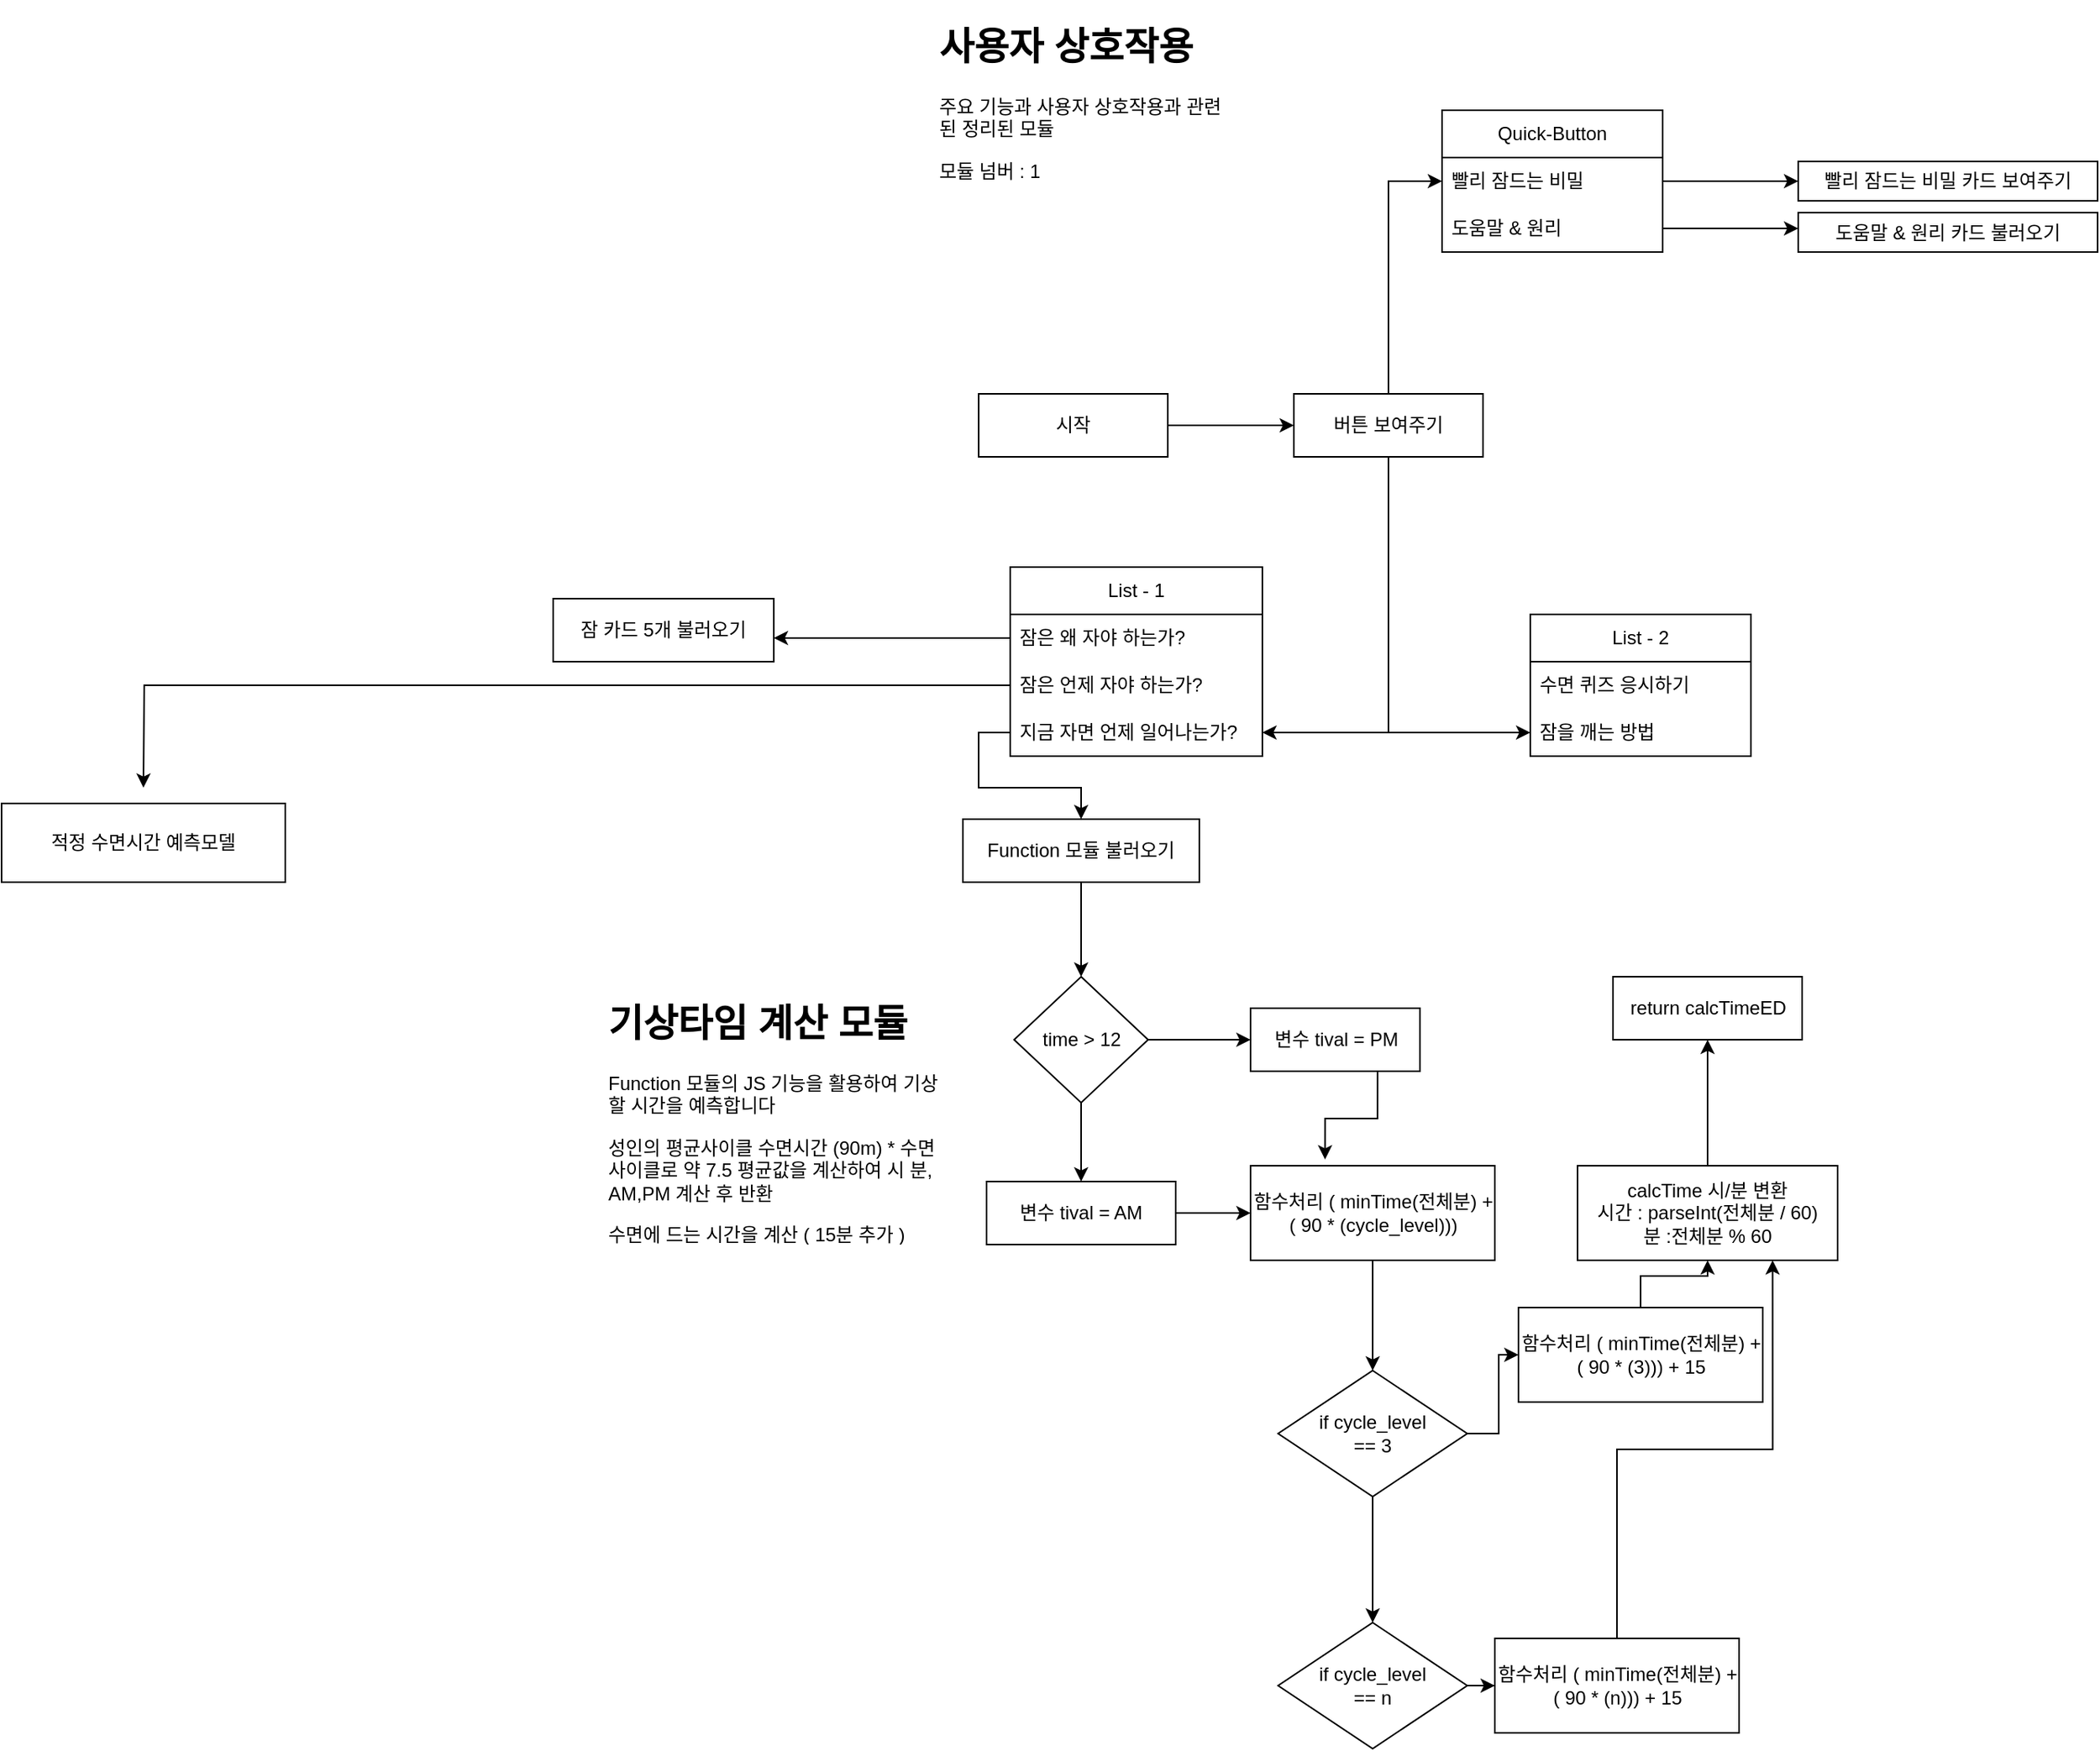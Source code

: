 <mxfile version="21.3.2" type="github">
  <diagram name="페이지-1" id="2TTsLSDMo29BazJem8WV">
    <mxGraphModel dx="1877" dy="541" grid="1" gridSize="10" guides="1" tooltips="1" connect="1" arrows="1" fold="1" page="1" pageScale="1" pageWidth="827" pageHeight="1169" math="0" shadow="0">
      <root>
        <mxCell id="0" />
        <mxCell id="1" parent="0" />
        <mxCell id="8ldgtPWpIAdvo0hesViz-1" value="&lt;h1&gt;사용자 상호작용&lt;/h1&gt;&lt;p&gt;주요 기능과 사용자 상호작용과 관련된 정리된 모듈&lt;/p&gt;&lt;p&gt;모듈 넘버 : 1&lt;/p&gt;" style="text;html=1;strokeColor=none;fillColor=none;spacing=5;spacingTop=-20;whiteSpace=wrap;overflow=hidden;rounded=0;" vertex="1" parent="1">
          <mxGeometry x="20" y="20" width="190" height="120" as="geometry" />
        </mxCell>
        <mxCell id="8ldgtPWpIAdvo0hesViz-25" value="" style="edgeStyle=orthogonalEdgeStyle;rounded=0;orthogonalLoop=1;jettySize=auto;html=1;" edge="1" parent="1" source="8ldgtPWpIAdvo0hesViz-2" target="8ldgtPWpIAdvo0hesViz-24">
          <mxGeometry relative="1" as="geometry" />
        </mxCell>
        <mxCell id="8ldgtPWpIAdvo0hesViz-2" value="시작" style="rounded=0;whiteSpace=wrap;html=1;" vertex="1" parent="1">
          <mxGeometry x="50" y="260" width="120" height="40" as="geometry" />
        </mxCell>
        <mxCell id="8ldgtPWpIAdvo0hesViz-11" value="List - 1" style="swimlane;fontStyle=0;childLayout=stackLayout;horizontal=1;startSize=30;horizontalStack=0;resizeParent=1;resizeParentMax=0;resizeLast=0;collapsible=1;marginBottom=0;whiteSpace=wrap;html=1;" vertex="1" parent="1">
          <mxGeometry x="70" y="370" width="160" height="120" as="geometry" />
        </mxCell>
        <mxCell id="8ldgtPWpIAdvo0hesViz-68" style="edgeStyle=orthogonalEdgeStyle;rounded=0;orthogonalLoop=1;jettySize=auto;html=1;exitX=0;exitY=0.5;exitDx=0;exitDy=0;" edge="1" parent="8ldgtPWpIAdvo0hesViz-11" source="8ldgtPWpIAdvo0hesViz-12">
          <mxGeometry relative="1" as="geometry">
            <mxPoint x="-150" y="45" as="targetPoint" />
          </mxGeometry>
        </mxCell>
        <mxCell id="8ldgtPWpIAdvo0hesViz-12" value="잠은 왜 자야 하는가?" style="text;strokeColor=none;fillColor=none;align=left;verticalAlign=middle;spacingLeft=4;spacingRight=4;overflow=hidden;points=[[0,0.5],[1,0.5]];portConstraint=eastwest;rotatable=0;whiteSpace=wrap;html=1;" vertex="1" parent="8ldgtPWpIAdvo0hesViz-11">
          <mxGeometry y="30" width="160" height="30" as="geometry" />
        </mxCell>
        <mxCell id="8ldgtPWpIAdvo0hesViz-70" style="edgeStyle=orthogonalEdgeStyle;rounded=0;orthogonalLoop=1;jettySize=auto;html=1;exitX=0;exitY=0.5;exitDx=0;exitDy=0;" edge="1" parent="8ldgtPWpIAdvo0hesViz-11" source="8ldgtPWpIAdvo0hesViz-13">
          <mxGeometry relative="1" as="geometry">
            <mxPoint x="-550" y="140" as="targetPoint" />
          </mxGeometry>
        </mxCell>
        <mxCell id="8ldgtPWpIAdvo0hesViz-13" value="잠은 언제 자야 하는가?" style="text;strokeColor=none;fillColor=none;align=left;verticalAlign=middle;spacingLeft=4;spacingRight=4;overflow=hidden;points=[[0,0.5],[1,0.5]];portConstraint=eastwest;rotatable=0;whiteSpace=wrap;html=1;" vertex="1" parent="8ldgtPWpIAdvo0hesViz-11">
          <mxGeometry y="60" width="160" height="30" as="geometry" />
        </mxCell>
        <mxCell id="8ldgtPWpIAdvo0hesViz-14" value="지금 자면 언제 일어나는가?" style="text;strokeColor=none;fillColor=none;align=left;verticalAlign=middle;spacingLeft=4;spacingRight=4;overflow=hidden;points=[[0,0.5],[1,0.5]];portConstraint=eastwest;rotatable=0;whiteSpace=wrap;html=1;" vertex="1" parent="8ldgtPWpIAdvo0hesViz-11">
          <mxGeometry y="90" width="160" height="30" as="geometry" />
        </mxCell>
        <mxCell id="8ldgtPWpIAdvo0hesViz-15" value="List - 2" style="swimlane;fontStyle=0;childLayout=stackLayout;horizontal=1;startSize=30;horizontalStack=0;resizeParent=1;resizeParentMax=0;resizeLast=0;collapsible=1;marginBottom=0;whiteSpace=wrap;html=1;" vertex="1" parent="1">
          <mxGeometry x="400" y="400" width="140" height="90" as="geometry" />
        </mxCell>
        <mxCell id="8ldgtPWpIAdvo0hesViz-16" value="수면 퀴즈 응시하기" style="text;strokeColor=none;fillColor=none;align=left;verticalAlign=middle;spacingLeft=4;spacingRight=4;overflow=hidden;points=[[0,0.5],[1,0.5]];portConstraint=eastwest;rotatable=0;whiteSpace=wrap;html=1;" vertex="1" parent="8ldgtPWpIAdvo0hesViz-15">
          <mxGeometry y="30" width="140" height="30" as="geometry" />
        </mxCell>
        <mxCell id="8ldgtPWpIAdvo0hesViz-17" value="잠을 깨는 방법" style="text;strokeColor=none;fillColor=none;align=left;verticalAlign=middle;spacingLeft=4;spacingRight=4;overflow=hidden;points=[[0,0.5],[1,0.5]];portConstraint=eastwest;rotatable=0;whiteSpace=wrap;html=1;" vertex="1" parent="8ldgtPWpIAdvo0hesViz-15">
          <mxGeometry y="60" width="140" height="30" as="geometry" />
        </mxCell>
        <mxCell id="8ldgtPWpIAdvo0hesViz-19" value="Quick-Button" style="swimlane;fontStyle=0;childLayout=stackLayout;horizontal=1;startSize=30;horizontalStack=0;resizeParent=1;resizeParentMax=0;resizeLast=0;collapsible=1;marginBottom=0;whiteSpace=wrap;html=1;" vertex="1" parent="1">
          <mxGeometry x="344" y="80" width="140" height="90" as="geometry" />
        </mxCell>
        <mxCell id="8ldgtPWpIAdvo0hesViz-33" style="edgeStyle=orthogonalEdgeStyle;rounded=0;orthogonalLoop=1;jettySize=auto;html=1;exitX=1;exitY=0.5;exitDx=0;exitDy=0;" edge="1" parent="8ldgtPWpIAdvo0hesViz-19" source="8ldgtPWpIAdvo0hesViz-20">
          <mxGeometry relative="1" as="geometry">
            <mxPoint x="226" y="45" as="targetPoint" />
          </mxGeometry>
        </mxCell>
        <mxCell id="8ldgtPWpIAdvo0hesViz-20" value="빨리 잠드는 비밀" style="text;strokeColor=none;fillColor=none;align=left;verticalAlign=middle;spacingLeft=4;spacingRight=4;overflow=hidden;points=[[0,0.5],[1,0.5]];portConstraint=eastwest;rotatable=0;whiteSpace=wrap;html=1;" vertex="1" parent="8ldgtPWpIAdvo0hesViz-19">
          <mxGeometry y="30" width="140" height="30" as="geometry" />
        </mxCell>
        <mxCell id="8ldgtPWpIAdvo0hesViz-34" style="edgeStyle=orthogonalEdgeStyle;rounded=0;orthogonalLoop=1;jettySize=auto;html=1;exitX=1;exitY=0.5;exitDx=0;exitDy=0;" edge="1" parent="8ldgtPWpIAdvo0hesViz-19" source="8ldgtPWpIAdvo0hesViz-21">
          <mxGeometry relative="1" as="geometry">
            <mxPoint x="226" y="75" as="targetPoint" />
          </mxGeometry>
        </mxCell>
        <mxCell id="8ldgtPWpIAdvo0hesViz-21" value="도움말 &amp;amp; 원리" style="text;strokeColor=none;fillColor=none;align=left;verticalAlign=middle;spacingLeft=4;spacingRight=4;overflow=hidden;points=[[0,0.5],[1,0.5]];portConstraint=eastwest;rotatable=0;whiteSpace=wrap;html=1;" vertex="1" parent="8ldgtPWpIAdvo0hesViz-19">
          <mxGeometry y="60" width="140" height="30" as="geometry" />
        </mxCell>
        <mxCell id="8ldgtPWpIAdvo0hesViz-26" value="" style="edgeStyle=orthogonalEdgeStyle;rounded=0;orthogonalLoop=1;jettySize=auto;html=1;" edge="1" parent="1" source="8ldgtPWpIAdvo0hesViz-24" target="8ldgtPWpIAdvo0hesViz-14">
          <mxGeometry relative="1" as="geometry" />
        </mxCell>
        <mxCell id="8ldgtPWpIAdvo0hesViz-27" value="" style="edgeStyle=orthogonalEdgeStyle;rounded=0;orthogonalLoop=1;jettySize=auto;html=1;" edge="1" parent="1" source="8ldgtPWpIAdvo0hesViz-24" target="8ldgtPWpIAdvo0hesViz-17">
          <mxGeometry relative="1" as="geometry" />
        </mxCell>
        <mxCell id="8ldgtPWpIAdvo0hesViz-28" value="" style="edgeStyle=orthogonalEdgeStyle;rounded=0;orthogonalLoop=1;jettySize=auto;html=1;" edge="1" parent="1" source="8ldgtPWpIAdvo0hesViz-24" target="8ldgtPWpIAdvo0hesViz-20">
          <mxGeometry relative="1" as="geometry" />
        </mxCell>
        <mxCell id="8ldgtPWpIAdvo0hesViz-24" value="버튼 보여주기" style="rounded=0;whiteSpace=wrap;html=1;" vertex="1" parent="1">
          <mxGeometry x="250" y="260" width="120" height="40" as="geometry" />
        </mxCell>
        <mxCell id="8ldgtPWpIAdvo0hesViz-35" value="빨리 잠드는 비밀 카드 보여주기" style="rounded=0;whiteSpace=wrap;html=1;" vertex="1" parent="1">
          <mxGeometry x="570" y="112.5" width="190" height="25" as="geometry" />
        </mxCell>
        <mxCell id="8ldgtPWpIAdvo0hesViz-36" value="도움말 &amp;amp; 원리 카드 불러오기" style="rounded=0;whiteSpace=wrap;html=1;" vertex="1" parent="1">
          <mxGeometry x="570" y="145" width="190" height="25" as="geometry" />
        </mxCell>
        <mxCell id="8ldgtPWpIAdvo0hesViz-44" value="" style="edgeStyle=orthogonalEdgeStyle;rounded=0;orthogonalLoop=1;jettySize=auto;html=1;" edge="1" parent="1" source="8ldgtPWpIAdvo0hesViz-42" target="8ldgtPWpIAdvo0hesViz-43">
          <mxGeometry relative="1" as="geometry" />
        </mxCell>
        <mxCell id="8ldgtPWpIAdvo0hesViz-42" value="Function 모듈 불러오기" style="rounded=0;whiteSpace=wrap;html=1;" vertex="1" parent="1">
          <mxGeometry x="40" y="530" width="150" height="40" as="geometry" />
        </mxCell>
        <mxCell id="8ldgtPWpIAdvo0hesViz-41" style="edgeStyle=orthogonalEdgeStyle;rounded=0;orthogonalLoop=1;jettySize=auto;html=1;exitX=0;exitY=0.5;exitDx=0;exitDy=0;" edge="1" parent="1" source="8ldgtPWpIAdvo0hesViz-14" target="8ldgtPWpIAdvo0hesViz-42">
          <mxGeometry relative="1" as="geometry">
            <mxPoint x="100" y="560.0" as="targetPoint" />
          </mxGeometry>
        </mxCell>
        <mxCell id="8ldgtPWpIAdvo0hesViz-46" value="" style="edgeStyle=orthogonalEdgeStyle;rounded=0;orthogonalLoop=1;jettySize=auto;html=1;" edge="1" parent="1" source="8ldgtPWpIAdvo0hesViz-43" target="8ldgtPWpIAdvo0hesViz-45">
          <mxGeometry relative="1" as="geometry" />
        </mxCell>
        <mxCell id="8ldgtPWpIAdvo0hesViz-48" value="" style="edgeStyle=orthogonalEdgeStyle;rounded=0;orthogonalLoop=1;jettySize=auto;html=1;" edge="1" parent="1" source="8ldgtPWpIAdvo0hesViz-43" target="8ldgtPWpIAdvo0hesViz-47">
          <mxGeometry relative="1" as="geometry" />
        </mxCell>
        <mxCell id="8ldgtPWpIAdvo0hesViz-43" value="time &amp;gt; 12" style="rhombus;whiteSpace=wrap;html=1;rounded=0;" vertex="1" parent="1">
          <mxGeometry x="72.5" y="630" width="85" height="80" as="geometry" />
        </mxCell>
        <mxCell id="8ldgtPWpIAdvo0hesViz-51" style="edgeStyle=orthogonalEdgeStyle;rounded=0;orthogonalLoop=1;jettySize=auto;html=1;exitX=0.75;exitY=1;exitDx=0;exitDy=0;entryX=0.305;entryY=-0.067;entryDx=0;entryDy=0;entryPerimeter=0;" edge="1" parent="1" source="8ldgtPWpIAdvo0hesViz-45" target="8ldgtPWpIAdvo0hesViz-49">
          <mxGeometry relative="1" as="geometry" />
        </mxCell>
        <mxCell id="8ldgtPWpIAdvo0hesViz-45" value="변수 tival = PM" style="whiteSpace=wrap;html=1;rounded=0;" vertex="1" parent="1">
          <mxGeometry x="222.5" y="650" width="107.5" height="40" as="geometry" />
        </mxCell>
        <mxCell id="8ldgtPWpIAdvo0hesViz-50" value="" style="edgeStyle=orthogonalEdgeStyle;rounded=0;orthogonalLoop=1;jettySize=auto;html=1;" edge="1" parent="1" source="8ldgtPWpIAdvo0hesViz-47" target="8ldgtPWpIAdvo0hesViz-49">
          <mxGeometry relative="1" as="geometry" />
        </mxCell>
        <mxCell id="8ldgtPWpIAdvo0hesViz-47" value="변수 tival = AM" style="whiteSpace=wrap;html=1;rounded=0;" vertex="1" parent="1">
          <mxGeometry x="55" y="760" width="120" height="40" as="geometry" />
        </mxCell>
        <mxCell id="8ldgtPWpIAdvo0hesViz-57" value="" style="edgeStyle=orthogonalEdgeStyle;rounded=0;orthogonalLoop=1;jettySize=auto;html=1;" edge="1" parent="1" source="8ldgtPWpIAdvo0hesViz-49" target="8ldgtPWpIAdvo0hesViz-56">
          <mxGeometry relative="1" as="geometry" />
        </mxCell>
        <mxCell id="8ldgtPWpIAdvo0hesViz-49" value="함수처리 ( minTime(전체분) + ( 90 * (cycle_level)))" style="whiteSpace=wrap;html=1;rounded=0;" vertex="1" parent="1">
          <mxGeometry x="222.5" y="750" width="155" height="60" as="geometry" />
        </mxCell>
        <mxCell id="8ldgtPWpIAdvo0hesViz-55" value="" style="edgeStyle=orthogonalEdgeStyle;rounded=0;orthogonalLoop=1;jettySize=auto;html=1;" edge="1" parent="1" source="8ldgtPWpIAdvo0hesViz-52" target="8ldgtPWpIAdvo0hesViz-54">
          <mxGeometry relative="1" as="geometry" />
        </mxCell>
        <mxCell id="8ldgtPWpIAdvo0hesViz-52" value="calcTime 시/분 변환&lt;br&gt;시간 : parseInt(전체분 / 60)&lt;br&gt;분 :전체분 % 60" style="whiteSpace=wrap;html=1;rounded=0;" vertex="1" parent="1">
          <mxGeometry x="430" y="750" width="165" height="60" as="geometry" />
        </mxCell>
        <mxCell id="8ldgtPWpIAdvo0hesViz-54" value="return calcTimeED" style="whiteSpace=wrap;html=1;rounded=0;" vertex="1" parent="1">
          <mxGeometry x="452.5" y="630" width="120" height="40" as="geometry" />
        </mxCell>
        <mxCell id="8ldgtPWpIAdvo0hesViz-59" value="" style="edgeStyle=orthogonalEdgeStyle;rounded=0;orthogonalLoop=1;jettySize=auto;html=1;" edge="1" parent="1" source="8ldgtPWpIAdvo0hesViz-56" target="8ldgtPWpIAdvo0hesViz-58">
          <mxGeometry relative="1" as="geometry" />
        </mxCell>
        <mxCell id="8ldgtPWpIAdvo0hesViz-61" value="" style="edgeStyle=orthogonalEdgeStyle;rounded=0;orthogonalLoop=1;jettySize=auto;html=1;" edge="1" parent="1" source="8ldgtPWpIAdvo0hesViz-56" target="8ldgtPWpIAdvo0hesViz-60">
          <mxGeometry relative="1" as="geometry" />
        </mxCell>
        <mxCell id="8ldgtPWpIAdvo0hesViz-56" value="if cycle_level&lt;br&gt;== 3" style="rhombus;whiteSpace=wrap;html=1;rounded=0;" vertex="1" parent="1">
          <mxGeometry x="240" y="880" width="120" height="80" as="geometry" />
        </mxCell>
        <mxCell id="8ldgtPWpIAdvo0hesViz-64" value="" style="edgeStyle=orthogonalEdgeStyle;rounded=0;orthogonalLoop=1;jettySize=auto;html=1;" edge="1" parent="1" source="8ldgtPWpIAdvo0hesViz-58" target="8ldgtPWpIAdvo0hesViz-52">
          <mxGeometry relative="1" as="geometry" />
        </mxCell>
        <mxCell id="8ldgtPWpIAdvo0hesViz-58" value="함수처리 ( minTime(전체분) + ( 90 * (3))) + 15" style="whiteSpace=wrap;html=1;rounded=0;" vertex="1" parent="1">
          <mxGeometry x="392.5" y="840" width="155" height="60" as="geometry" />
        </mxCell>
        <mxCell id="8ldgtPWpIAdvo0hesViz-63" value="" style="edgeStyle=orthogonalEdgeStyle;rounded=0;orthogonalLoop=1;jettySize=auto;html=1;" edge="1" parent="1" source="8ldgtPWpIAdvo0hesViz-60" target="8ldgtPWpIAdvo0hesViz-62">
          <mxGeometry relative="1" as="geometry" />
        </mxCell>
        <mxCell id="8ldgtPWpIAdvo0hesViz-60" value="if cycle_level&lt;br&gt;== n" style="rhombus;whiteSpace=wrap;html=1;rounded=0;" vertex="1" parent="1">
          <mxGeometry x="240" y="1040" width="120" height="80" as="geometry" />
        </mxCell>
        <mxCell id="8ldgtPWpIAdvo0hesViz-65" style="edgeStyle=orthogonalEdgeStyle;rounded=0;orthogonalLoop=1;jettySize=auto;html=1;exitX=0.5;exitY=0;exitDx=0;exitDy=0;entryX=0.75;entryY=1;entryDx=0;entryDy=0;" edge="1" parent="1" source="8ldgtPWpIAdvo0hesViz-62" target="8ldgtPWpIAdvo0hesViz-52">
          <mxGeometry relative="1" as="geometry" />
        </mxCell>
        <mxCell id="8ldgtPWpIAdvo0hesViz-62" value="함수처리 ( minTime(전체분) + ( 90 * (n))) + 15" style="whiteSpace=wrap;html=1;rounded=0;" vertex="1" parent="1">
          <mxGeometry x="377.5" y="1050" width="155" height="60" as="geometry" />
        </mxCell>
        <mxCell id="8ldgtPWpIAdvo0hesViz-66" value="&lt;h1&gt;기상타임 계산 모듈&lt;/h1&gt;&lt;p&gt;Function 모듈의 JS 기능을 활용하여 기상할 시간을 예측합니다&lt;/p&gt;&lt;p&gt;성인의 평균사이클 수면시간 (90m) * 수면 사이클로 약 7.5 평균값을 계산하여 시 분, AM,PM 계산 후 반환&lt;/p&gt;&lt;p&gt;수면에 드는 시간을 계산 ( 15분 추가 )&lt;/p&gt;" style="text;html=1;strokeColor=none;fillColor=none;spacing=5;spacingTop=-20;whiteSpace=wrap;overflow=hidden;rounded=0;" vertex="1" parent="1">
          <mxGeometry x="-190" y="640" width="220" height="160" as="geometry" />
        </mxCell>
        <mxCell id="8ldgtPWpIAdvo0hesViz-69" value="잠 카드 5개 불러오기" style="rounded=0;whiteSpace=wrap;html=1;" vertex="1" parent="1">
          <mxGeometry x="-220" y="390" width="140" height="40" as="geometry" />
        </mxCell>
        <mxCell id="8ldgtPWpIAdvo0hesViz-71" value="적정 수면시간 예측모델" style="rounded=0;whiteSpace=wrap;html=1;" vertex="1" parent="1">
          <mxGeometry x="-570" y="520" width="180" height="50" as="geometry" />
        </mxCell>
      </root>
    </mxGraphModel>
  </diagram>
</mxfile>
